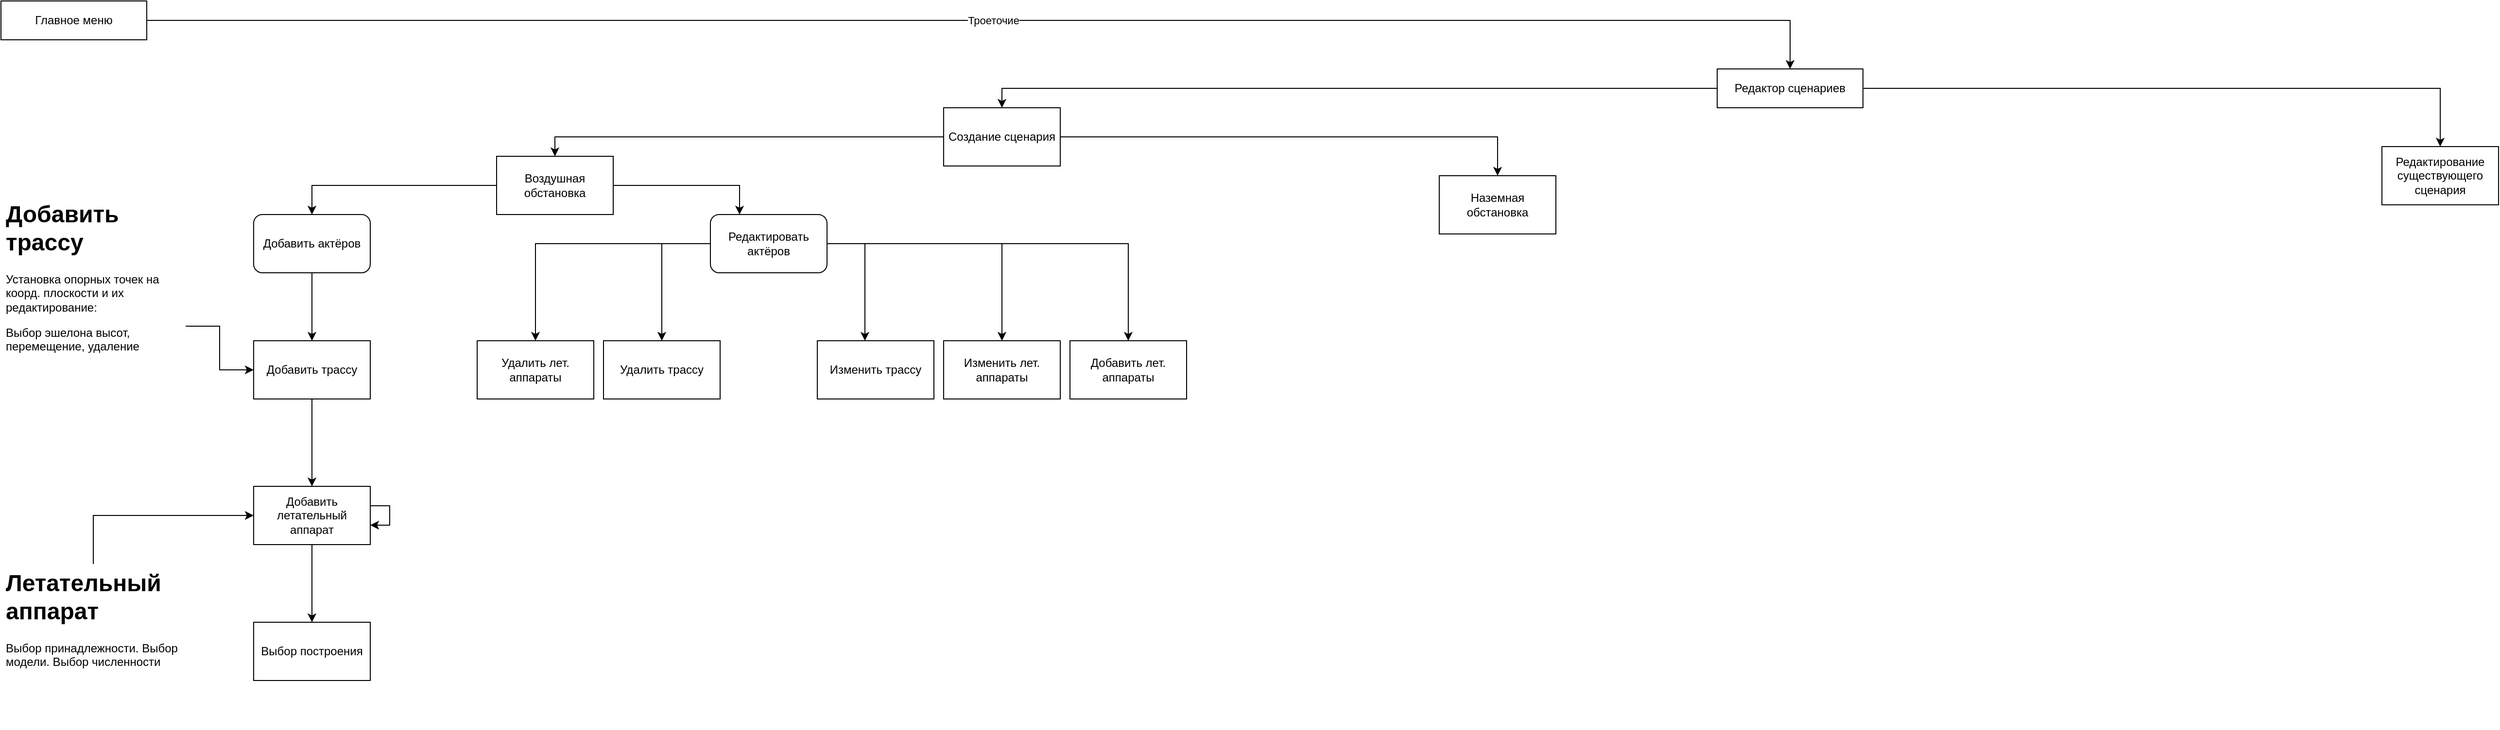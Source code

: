 <mxfile version="12.4.2" type="github" pages="1"><diagram id="KgouGHTUGytn4UWCruJQ" name="Page-1"><mxGraphModel dx="1422" dy="795" grid="1" gridSize="10" guides="1" tooltips="1" connect="1" arrows="1" fold="1" page="1" pageScale="1" pageWidth="10000" pageHeight="10000" math="0" shadow="0"><root><mxCell id="0"/><mxCell id="1" parent="0"/><mxCell id="XMLvKD6NTCS2bfs8ey_3-3" value="Троеточие&lt;br&gt;" style="edgeStyle=orthogonalEdgeStyle;rounded=0;orthogonalLoop=1;jettySize=auto;html=1;entryX=0.5;entryY=0;entryDx=0;entryDy=0;" parent="1" source="XMLvKD6NTCS2bfs8ey_3-1" target="XMLvKD6NTCS2bfs8ey_3-2" edge="1"><mxGeometry relative="1" as="geometry"/></mxCell><mxCell id="XMLvKD6NTCS2bfs8ey_3-1" value="Главное меню" style="rounded=0;whiteSpace=wrap;html=1;" parent="1" vertex="1"><mxGeometry x="10" y="20" width="150" height="40" as="geometry"/></mxCell><mxCell id="XMLvKD6NTCS2bfs8ey_3-13" style="edgeStyle=orthogonalEdgeStyle;rounded=0;orthogonalLoop=1;jettySize=auto;html=1;entryX=0.5;entryY=0;entryDx=0;entryDy=0;" parent="1" source="XMLvKD6NTCS2bfs8ey_3-2" target="XMLvKD6NTCS2bfs8ey_3-9" edge="1"><mxGeometry relative="1" as="geometry"/></mxCell><mxCell id="XMLvKD6NTCS2bfs8ey_3-19" style="edgeStyle=orthogonalEdgeStyle;rounded=0;orthogonalLoop=1;jettySize=auto;html=1;entryX=0.5;entryY=0;entryDx=0;entryDy=0;" parent="1" source="XMLvKD6NTCS2bfs8ey_3-2" target="XMLvKD6NTCS2bfs8ey_3-11" edge="1"><mxGeometry relative="1" as="geometry"/></mxCell><mxCell id="XMLvKD6NTCS2bfs8ey_3-2" value="Редактор сценариев&lt;br&gt;" style="rounded=0;whiteSpace=wrap;html=1;" parent="1" vertex="1"><mxGeometry x="1776" y="90" width="150" height="40" as="geometry"/></mxCell><mxCell id="XMLvKD6NTCS2bfs8ey_3-21" style="edgeStyle=orthogonalEdgeStyle;rounded=0;orthogonalLoop=1;jettySize=auto;html=1;entryX=0.5;entryY=0;entryDx=0;entryDy=0;" parent="1" source="XMLvKD6NTCS2bfs8ey_3-29" target="XMLvKD6NTCS2bfs8ey_3-20" edge="1"><mxGeometry relative="1" as="geometry"/></mxCell><mxCell id="XMLvKD6NTCS2bfs8ey_3-32" style="edgeStyle=orthogonalEdgeStyle;rounded=0;orthogonalLoop=1;jettySize=auto;html=1;" parent="1" source="XMLvKD6NTCS2bfs8ey_3-4" target="XMLvKD6NTCS2bfs8ey_3-31" edge="1"><mxGeometry relative="1" as="geometry"><Array as="points"><mxPoint x="770" y="210"/></Array></mxGeometry></mxCell><mxCell id="XMLvKD6NTCS2bfs8ey_3-4" value="Воздушная обстановка" style="rounded=0;whiteSpace=wrap;html=1;" parent="1" vertex="1"><mxGeometry x="520" y="180" width="120" height="60" as="geometry"/></mxCell><mxCell id="XMLvKD6NTCS2bfs8ey_3-5" value="Наземная обстановка" style="rounded=0;whiteSpace=wrap;html=1;" parent="1" vertex="1"><mxGeometry x="1490" y="200" width="120" height="60" as="geometry"/></mxCell><mxCell id="XMLvKD6NTCS2bfs8ey_3-14" style="edgeStyle=orthogonalEdgeStyle;rounded=0;orthogonalLoop=1;jettySize=auto;html=1;entryX=0.5;entryY=0;entryDx=0;entryDy=0;" parent="1" source="XMLvKD6NTCS2bfs8ey_3-9" target="XMLvKD6NTCS2bfs8ey_3-4" edge="1"><mxGeometry relative="1" as="geometry"/></mxCell><mxCell id="XMLvKD6NTCS2bfs8ey_3-17" style="edgeStyle=orthogonalEdgeStyle;rounded=0;orthogonalLoop=1;jettySize=auto;html=1;entryX=0.5;entryY=0;entryDx=0;entryDy=0;" parent="1" source="XMLvKD6NTCS2bfs8ey_3-9" target="XMLvKD6NTCS2bfs8ey_3-5" edge="1"><mxGeometry relative="1" as="geometry"/></mxCell><mxCell id="XMLvKD6NTCS2bfs8ey_3-9" value="Создание сценария" style="rounded=0;whiteSpace=wrap;html=1;" parent="1" vertex="1"><mxGeometry x="980" y="130" width="120" height="60" as="geometry"/></mxCell><mxCell id="XMLvKD6NTCS2bfs8ey_3-11" value="Редактирование существующего сценария" style="rounded=0;whiteSpace=wrap;html=1;" parent="1" vertex="1"><mxGeometry x="2460" y="170" width="120" height="60" as="geometry"/></mxCell><mxCell id="XMLvKD6NTCS2bfs8ey_3-26" style="edgeStyle=orthogonalEdgeStyle;rounded=0;orthogonalLoop=1;jettySize=auto;html=1;entryX=0.5;entryY=0;entryDx=0;entryDy=0;" parent="1" source="XMLvKD6NTCS2bfs8ey_3-20" target="XMLvKD6NTCS2bfs8ey_3-24" edge="1"><mxGeometry relative="1" as="geometry"/></mxCell><mxCell id="XMLvKD6NTCS2bfs8ey_3-20" value="Добавить трассу" style="rounded=0;whiteSpace=wrap;html=1;" parent="1" vertex="1"><mxGeometry x="270" y="370" width="120" height="60" as="geometry"/></mxCell><mxCell id="XMLvKD6NTCS2bfs8ey_3-51" style="edgeStyle=orthogonalEdgeStyle;rounded=0;orthogonalLoop=1;jettySize=auto;html=1;" parent="1" source="XMLvKD6NTCS2bfs8ey_3-24" target="XMLvKD6NTCS2bfs8ey_3-50" edge="1"><mxGeometry relative="1" as="geometry"/></mxCell><mxCell id="XMLvKD6NTCS2bfs8ey_3-24" value="Добавить летательный аппарат" style="rounded=0;whiteSpace=wrap;html=1;" parent="1" vertex="1"><mxGeometry x="270" y="520" width="120" height="60" as="geometry"/></mxCell><mxCell id="XMLvKD6NTCS2bfs8ey_3-28" style="edgeStyle=orthogonalEdgeStyle;rounded=0;orthogonalLoop=1;jettySize=auto;html=1;" parent="1" source="XMLvKD6NTCS2bfs8ey_3-24" target="XMLvKD6NTCS2bfs8ey_3-24" edge="1"><mxGeometry relative="1" as="geometry"/></mxCell><mxCell id="XMLvKD6NTCS2bfs8ey_3-29" value="Добавить актёров" style="rounded=1;whiteSpace=wrap;html=1;" parent="1" vertex="1"><mxGeometry x="270" y="240" width="120" height="60" as="geometry"/></mxCell><mxCell id="XMLvKD6NTCS2bfs8ey_3-30" style="edgeStyle=orthogonalEdgeStyle;rounded=0;orthogonalLoop=1;jettySize=auto;html=1;entryX=0.5;entryY=0;entryDx=0;entryDy=0;" parent="1" source="XMLvKD6NTCS2bfs8ey_3-4" target="XMLvKD6NTCS2bfs8ey_3-29" edge="1"><mxGeometry relative="1" as="geometry"><mxPoint x="520" y="210" as="sourcePoint"/><mxPoint x="290" y="430" as="targetPoint"/></mxGeometry></mxCell><mxCell id="XMLvKD6NTCS2bfs8ey_3-35" style="edgeStyle=orthogonalEdgeStyle;rounded=0;orthogonalLoop=1;jettySize=auto;html=1;" parent="1" source="XMLvKD6NTCS2bfs8ey_3-31" target="XMLvKD6NTCS2bfs8ey_3-33" edge="1"><mxGeometry relative="1" as="geometry"><Array as="points"><mxPoint x="690" y="270"/></Array></mxGeometry></mxCell><mxCell id="XMLvKD6NTCS2bfs8ey_3-36" style="edgeStyle=orthogonalEdgeStyle;rounded=0;orthogonalLoop=1;jettySize=auto;html=1;" parent="1" source="XMLvKD6NTCS2bfs8ey_3-31" target="XMLvKD6NTCS2bfs8ey_3-34" edge="1"><mxGeometry relative="1" as="geometry"/></mxCell><mxCell id="XMLvKD6NTCS2bfs8ey_3-39" style="edgeStyle=orthogonalEdgeStyle;rounded=0;orthogonalLoop=1;jettySize=auto;html=1;" parent="1" source="XMLvKD6NTCS2bfs8ey_3-31" target="XMLvKD6NTCS2bfs8ey_3-38" edge="1"><mxGeometry relative="1" as="geometry"><Array as="points"><mxPoint x="899" y="270"/></Array></mxGeometry></mxCell><mxCell id="XMLvKD6NTCS2bfs8ey_3-41" style="edgeStyle=orthogonalEdgeStyle;rounded=0;orthogonalLoop=1;jettySize=auto;html=1;" parent="1" source="XMLvKD6NTCS2bfs8ey_3-31" target="XMLvKD6NTCS2bfs8ey_3-40" edge="1"><mxGeometry relative="1" as="geometry"/></mxCell><mxCell id="XMLvKD6NTCS2bfs8ey_3-43" style="edgeStyle=orthogonalEdgeStyle;rounded=0;orthogonalLoop=1;jettySize=auto;html=1;" parent="1" source="XMLvKD6NTCS2bfs8ey_3-31" target="XMLvKD6NTCS2bfs8ey_3-42" edge="1"><mxGeometry relative="1" as="geometry"/></mxCell><mxCell id="XMLvKD6NTCS2bfs8ey_3-31" value="Редактировать актёров" style="rounded=1;whiteSpace=wrap;html=1;" parent="1" vertex="1"><mxGeometry x="740" y="240" width="120" height="60" as="geometry"/></mxCell><mxCell id="XMLvKD6NTCS2bfs8ey_3-33" value="Удалить трассу" style="rounded=0;whiteSpace=wrap;html=1;" parent="1" vertex="1"><mxGeometry x="630" y="370" width="120" height="60" as="geometry"/></mxCell><mxCell id="XMLvKD6NTCS2bfs8ey_3-34" value="Изменить лет. аппараты" style="rounded=0;whiteSpace=wrap;html=1;" parent="1" vertex="1"><mxGeometry x="980" y="370" width="120" height="60" as="geometry"/></mxCell><mxCell id="XMLvKD6NTCS2bfs8ey_3-38" value="Изменить трассу" style="rounded=0;whiteSpace=wrap;html=1;" parent="1" vertex="1"><mxGeometry x="850" y="370" width="120" height="60" as="geometry"/></mxCell><mxCell id="XMLvKD6NTCS2bfs8ey_3-40" value="Добавить лет. аппараты" style="rounded=0;whiteSpace=wrap;html=1;" parent="1" vertex="1"><mxGeometry x="1110" y="370" width="120" height="60" as="geometry"/></mxCell><mxCell id="XMLvKD6NTCS2bfs8ey_3-42" value="Удалить лет. аппараты" style="rounded=0;whiteSpace=wrap;html=1;" parent="1" vertex="1"><mxGeometry x="500" y="370" width="120" height="60" as="geometry"/></mxCell><mxCell id="XMLvKD6NTCS2bfs8ey_3-54" style="edgeStyle=orthogonalEdgeStyle;rounded=0;orthogonalLoop=1;jettySize=auto;html=1;" parent="1" source="XMLvKD6NTCS2bfs8ey_3-46" target="XMLvKD6NTCS2bfs8ey_3-20" edge="1"><mxGeometry relative="1" as="geometry"/></mxCell><mxCell id="XMLvKD6NTCS2bfs8ey_3-46" value="&lt;h1&gt;Добавить трассу&lt;/h1&gt;&lt;p&gt;Установка опорных точек на коорд. плоскости и их редактирование:&lt;/p&gt;&lt;p&gt;Выбор эшелона высот, перемещение, удаление&lt;/p&gt;" style="text;html=1;strokeColor=none;fillColor=none;spacing=5;spacingTop=-20;whiteSpace=wrap;overflow=hidden;rounded=0;" parent="1" vertex="1"><mxGeometry x="10" y="220" width="190" height="270" as="geometry"/></mxCell><mxCell id="XMLvKD6NTCS2bfs8ey_3-53" style="edgeStyle=orthogonalEdgeStyle;rounded=0;orthogonalLoop=1;jettySize=auto;html=1;" parent="1" source="XMLvKD6NTCS2bfs8ey_3-49" target="XMLvKD6NTCS2bfs8ey_3-24" edge="1"><mxGeometry relative="1" as="geometry"><Array as="points"><mxPoint x="105" y="550"/></Array></mxGeometry></mxCell><mxCell id="XMLvKD6NTCS2bfs8ey_3-49" value="&lt;h1&gt;Летательный аппарат&lt;/h1&gt;&lt;p&gt;Выбор принадлежности. Выбор модели. Выбор численности&lt;/p&gt;" style="text;html=1;strokeColor=none;fillColor=none;spacing=5;spacingTop=-20;whiteSpace=wrap;overflow=hidden;rounded=0;" parent="1" vertex="1"><mxGeometry x="10" y="600" width="190" height="170" as="geometry"/></mxCell><mxCell id="XMLvKD6NTCS2bfs8ey_3-50" value="Выбор построения" style="rounded=0;whiteSpace=wrap;html=1;" parent="1" vertex="1"><mxGeometry x="270" y="660" width="120" height="60" as="geometry"/></mxCell></root></mxGraphModel></diagram></mxfile>